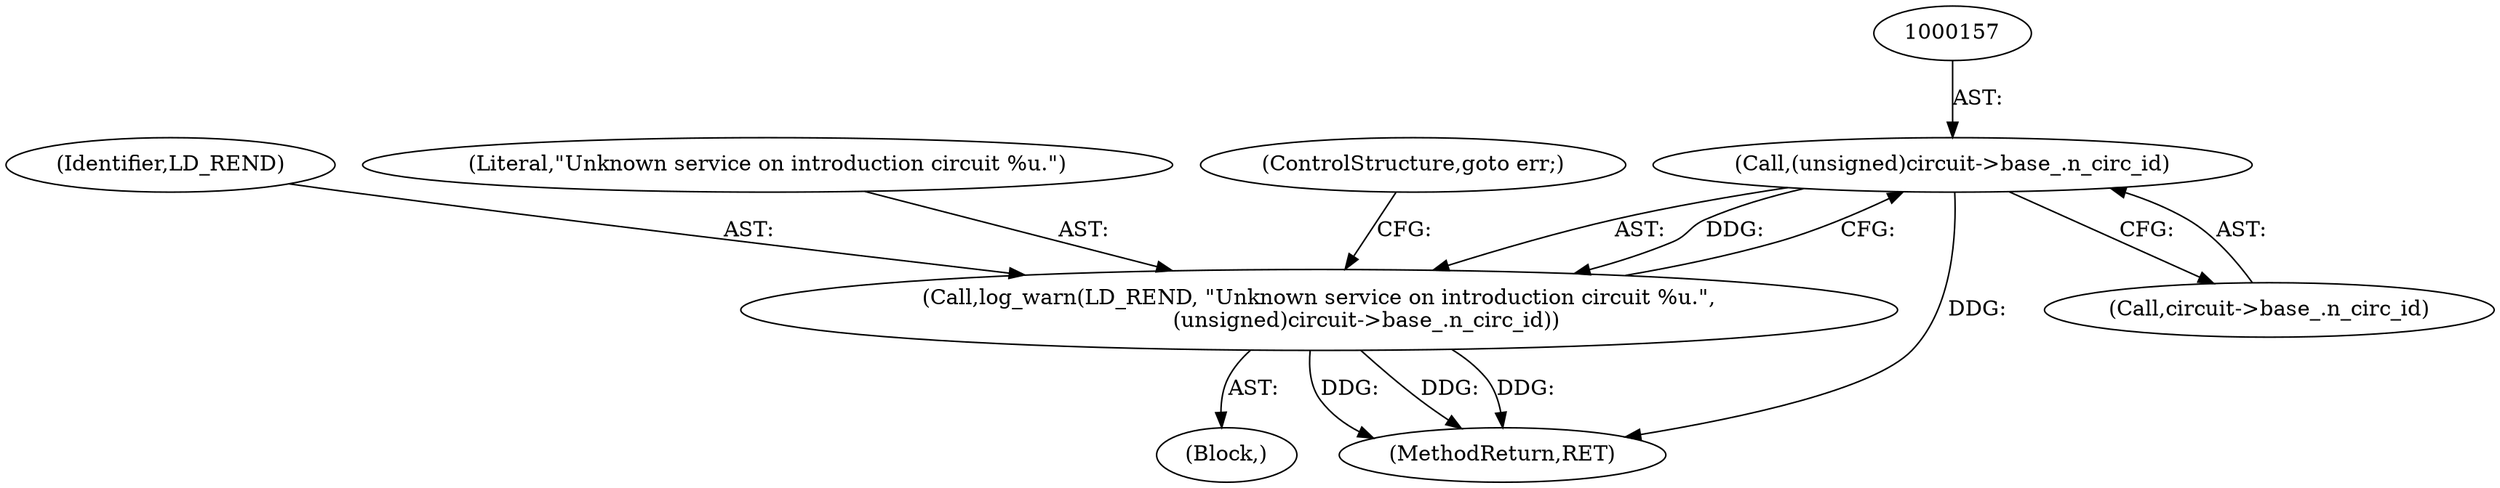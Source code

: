 digraph "0_tor_09ea89764a4d3a907808ed7d4fe42abfe64bd486@pointer" {
"1000156" [label="(Call,(unsigned)circuit->base_.n_circ_id)"];
"1000153" [label="(Call,log_warn(LD_REND, \"Unknown service on introduction circuit %u.\",\n              (unsigned)circuit->base_.n_circ_id))"];
"1000152" [label="(Block,)"];
"1000154" [label="(Identifier,LD_REND)"];
"1000231" [label="(MethodReturn,RET)"];
"1000153" [label="(Call,log_warn(LD_REND, \"Unknown service on introduction circuit %u.\",\n              (unsigned)circuit->base_.n_circ_id))"];
"1000156" [label="(Call,(unsigned)circuit->base_.n_circ_id)"];
"1000155" [label="(Literal,\"Unknown service on introduction circuit %u.\")"];
"1000158" [label="(Call,circuit->base_.n_circ_id)"];
"1000163" [label="(ControlStructure,goto err;)"];
"1000156" -> "1000153"  [label="AST: "];
"1000156" -> "1000158"  [label="CFG: "];
"1000157" -> "1000156"  [label="AST: "];
"1000158" -> "1000156"  [label="AST: "];
"1000153" -> "1000156"  [label="CFG: "];
"1000156" -> "1000231"  [label="DDG: "];
"1000156" -> "1000153"  [label="DDG: "];
"1000153" -> "1000152"  [label="AST: "];
"1000154" -> "1000153"  [label="AST: "];
"1000155" -> "1000153"  [label="AST: "];
"1000163" -> "1000153"  [label="CFG: "];
"1000153" -> "1000231"  [label="DDG: "];
"1000153" -> "1000231"  [label="DDG: "];
"1000153" -> "1000231"  [label="DDG: "];
}
